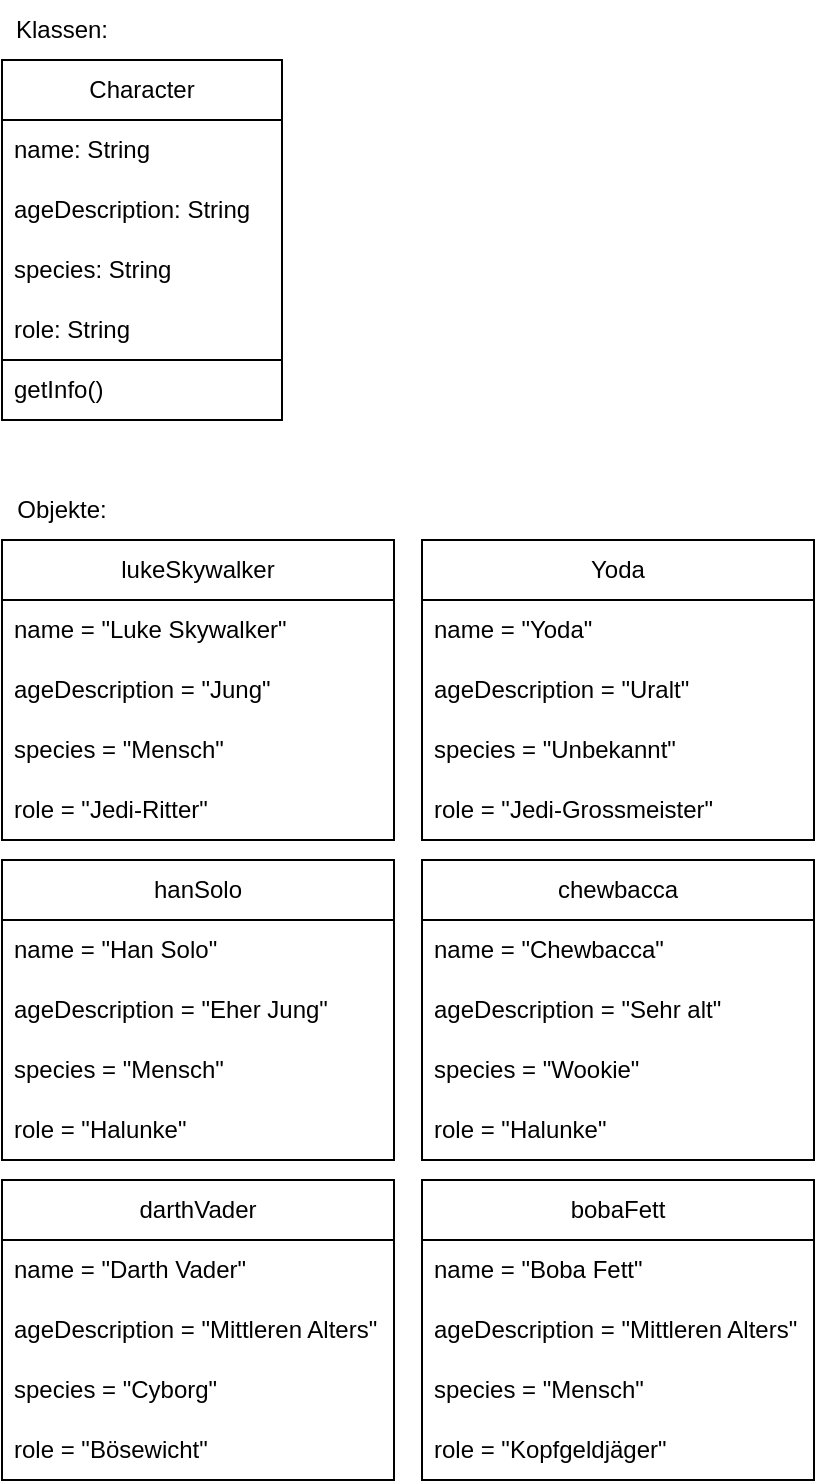 <mxfile version="24.0.4" type="device">
  <diagram name="Seite-1" id="If3NEkfdFbSu6qDgQxY4">
    <mxGraphModel dx="491" dy="653" grid="1" gridSize="10" guides="1" tooltips="1" connect="1" arrows="1" fold="1" page="1" pageScale="1" pageWidth="827" pageHeight="1169" math="0" shadow="0">
      <root>
        <mxCell id="0" />
        <mxCell id="1" parent="0" />
        <mxCell id="4BIHLkoG805efIbfqcqK-1" value="Character" style="swimlane;fontStyle=0;childLayout=stackLayout;horizontal=1;startSize=30;horizontalStack=0;resizeParent=1;resizeParentMax=0;resizeLast=0;collapsible=1;marginBottom=0;whiteSpace=wrap;html=1;" vertex="1" parent="1">
          <mxGeometry x="80" y="80" width="140" height="180" as="geometry" />
        </mxCell>
        <mxCell id="4BIHLkoG805efIbfqcqK-2" value="name: String" style="text;strokeColor=none;fillColor=none;align=left;verticalAlign=middle;spacingLeft=4;spacingRight=4;overflow=hidden;points=[[0,0.5],[1,0.5]];portConstraint=eastwest;rotatable=0;whiteSpace=wrap;html=1;" vertex="1" parent="4BIHLkoG805efIbfqcqK-1">
          <mxGeometry y="30" width="140" height="30" as="geometry" />
        </mxCell>
        <mxCell id="4BIHLkoG805efIbfqcqK-3" value="ageDescription: String" style="text;strokeColor=none;fillColor=none;align=left;verticalAlign=middle;spacingLeft=4;spacingRight=4;overflow=hidden;points=[[0,0.5],[1,0.5]];portConstraint=eastwest;rotatable=0;whiteSpace=wrap;html=1;" vertex="1" parent="4BIHLkoG805efIbfqcqK-1">
          <mxGeometry y="60" width="140" height="30" as="geometry" />
        </mxCell>
        <mxCell id="4BIHLkoG805efIbfqcqK-4" value="species: String" style="text;strokeColor=none;fillColor=none;align=left;verticalAlign=middle;spacingLeft=4;spacingRight=4;overflow=hidden;points=[[0,0.5],[1,0.5]];portConstraint=eastwest;rotatable=0;whiteSpace=wrap;html=1;" vertex="1" parent="4BIHLkoG805efIbfqcqK-1">
          <mxGeometry y="90" width="140" height="30" as="geometry" />
        </mxCell>
        <mxCell id="4BIHLkoG805efIbfqcqK-5" value="role: String" style="text;strokeColor=none;fillColor=none;align=left;verticalAlign=middle;spacingLeft=4;spacingRight=4;overflow=hidden;points=[[0,0.5],[1,0.5]];portConstraint=eastwest;rotatable=0;whiteSpace=wrap;html=1;" vertex="1" parent="4BIHLkoG805efIbfqcqK-1">
          <mxGeometry y="120" width="140" height="30" as="geometry" />
        </mxCell>
        <mxCell id="4BIHLkoG805efIbfqcqK-11" value="getInfo()" style="text;strokeColor=default;fillColor=none;align=left;verticalAlign=middle;spacingLeft=4;spacingRight=4;overflow=hidden;points=[[0,0.5],[1,0.5]];portConstraint=eastwest;rotatable=0;whiteSpace=wrap;html=1;strokeWidth=1;" vertex="1" parent="4BIHLkoG805efIbfqcqK-1">
          <mxGeometry y="150" width="140" height="30" as="geometry" />
        </mxCell>
        <mxCell id="4BIHLkoG805efIbfqcqK-6" value="lukeSkywalker" style="swimlane;fontStyle=0;childLayout=stackLayout;horizontal=1;startSize=30;horizontalStack=0;resizeParent=1;resizeParentMax=0;resizeLast=0;collapsible=1;marginBottom=0;whiteSpace=wrap;html=1;" vertex="1" parent="1">
          <mxGeometry x="80" y="320" width="196" height="150" as="geometry" />
        </mxCell>
        <mxCell id="4BIHLkoG805efIbfqcqK-7" value="name = &quot;Luke Skywalker&quot;" style="text;strokeColor=none;fillColor=none;align=left;verticalAlign=middle;spacingLeft=4;spacingRight=4;overflow=hidden;points=[[0,0.5],[1,0.5]];portConstraint=eastwest;rotatable=0;whiteSpace=wrap;html=1;" vertex="1" parent="4BIHLkoG805efIbfqcqK-6">
          <mxGeometry y="30" width="196" height="30" as="geometry" />
        </mxCell>
        <mxCell id="4BIHLkoG805efIbfqcqK-8" value="ageDescription = &quot;Jung&quot;" style="text;strokeColor=none;fillColor=none;align=left;verticalAlign=middle;spacingLeft=4;spacingRight=4;overflow=hidden;points=[[0,0.5],[1,0.5]];portConstraint=eastwest;rotatable=0;whiteSpace=wrap;html=1;" vertex="1" parent="4BIHLkoG805efIbfqcqK-6">
          <mxGeometry y="60" width="196" height="30" as="geometry" />
        </mxCell>
        <mxCell id="4BIHLkoG805efIbfqcqK-9" value="species = &quot;Mensch&quot;" style="text;strokeColor=none;fillColor=none;align=left;verticalAlign=middle;spacingLeft=4;spacingRight=4;overflow=hidden;points=[[0,0.5],[1,0.5]];portConstraint=eastwest;rotatable=0;whiteSpace=wrap;html=1;" vertex="1" parent="4BIHLkoG805efIbfqcqK-6">
          <mxGeometry y="90" width="196" height="30" as="geometry" />
        </mxCell>
        <mxCell id="4BIHLkoG805efIbfqcqK-10" value="role = &quot;Jedi-Ritter&quot;" style="text;strokeColor=none;fillColor=none;align=left;verticalAlign=middle;spacingLeft=4;spacingRight=4;overflow=hidden;points=[[0,0.5],[1,0.5]];portConstraint=eastwest;rotatable=0;whiteSpace=wrap;html=1;" vertex="1" parent="4BIHLkoG805efIbfqcqK-6">
          <mxGeometry y="120" width="196" height="30" as="geometry" />
        </mxCell>
        <mxCell id="4BIHLkoG805efIbfqcqK-13" value="hanSolo" style="swimlane;fontStyle=0;childLayout=stackLayout;horizontal=1;startSize=30;horizontalStack=0;resizeParent=1;resizeParentMax=0;resizeLast=0;collapsible=1;marginBottom=0;whiteSpace=wrap;html=1;" vertex="1" parent="1">
          <mxGeometry x="80" y="480" width="196" height="150" as="geometry" />
        </mxCell>
        <mxCell id="4BIHLkoG805efIbfqcqK-14" value="name = &quot;Han Solo&quot;" style="text;strokeColor=none;fillColor=none;align=left;verticalAlign=middle;spacingLeft=4;spacingRight=4;overflow=hidden;points=[[0,0.5],[1,0.5]];portConstraint=eastwest;rotatable=0;whiteSpace=wrap;html=1;" vertex="1" parent="4BIHLkoG805efIbfqcqK-13">
          <mxGeometry y="30" width="196" height="30" as="geometry" />
        </mxCell>
        <mxCell id="4BIHLkoG805efIbfqcqK-15" value="ageDescription = &quot;Eher Jung&quot;" style="text;strokeColor=none;fillColor=none;align=left;verticalAlign=middle;spacingLeft=4;spacingRight=4;overflow=hidden;points=[[0,0.5],[1,0.5]];portConstraint=eastwest;rotatable=0;whiteSpace=wrap;html=1;" vertex="1" parent="4BIHLkoG805efIbfqcqK-13">
          <mxGeometry y="60" width="196" height="30" as="geometry" />
        </mxCell>
        <mxCell id="4BIHLkoG805efIbfqcqK-16" value="species = &quot;Mensch&quot;" style="text;strokeColor=none;fillColor=none;align=left;verticalAlign=middle;spacingLeft=4;spacingRight=4;overflow=hidden;points=[[0,0.5],[1,0.5]];portConstraint=eastwest;rotatable=0;whiteSpace=wrap;html=1;" vertex="1" parent="4BIHLkoG805efIbfqcqK-13">
          <mxGeometry y="90" width="196" height="30" as="geometry" />
        </mxCell>
        <mxCell id="4BIHLkoG805efIbfqcqK-17" value="role = &quot;Halunke&quot;" style="text;strokeColor=none;fillColor=none;align=left;verticalAlign=middle;spacingLeft=4;spacingRight=4;overflow=hidden;points=[[0,0.5],[1,0.5]];portConstraint=eastwest;rotatable=0;whiteSpace=wrap;html=1;" vertex="1" parent="4BIHLkoG805efIbfqcqK-13">
          <mxGeometry y="120" width="196" height="30" as="geometry" />
        </mxCell>
        <mxCell id="4BIHLkoG805efIbfqcqK-18" value="Klassen:" style="text;html=1;align=center;verticalAlign=middle;whiteSpace=wrap;rounded=0;" vertex="1" parent="1">
          <mxGeometry x="80" y="50" width="60" height="30" as="geometry" />
        </mxCell>
        <mxCell id="4BIHLkoG805efIbfqcqK-19" value="Objekte:" style="text;html=1;align=center;verticalAlign=middle;whiteSpace=wrap;rounded=0;" vertex="1" parent="1">
          <mxGeometry x="80" y="290" width="60" height="30" as="geometry" />
        </mxCell>
        <mxCell id="4BIHLkoG805efIbfqcqK-20" value="darthVader" style="swimlane;fontStyle=0;childLayout=stackLayout;horizontal=1;startSize=30;horizontalStack=0;resizeParent=1;resizeParentMax=0;resizeLast=0;collapsible=1;marginBottom=0;whiteSpace=wrap;html=1;" vertex="1" parent="1">
          <mxGeometry x="80" y="640" width="196" height="150" as="geometry" />
        </mxCell>
        <mxCell id="4BIHLkoG805efIbfqcqK-21" value="name = &quot;Darth Vader&quot;" style="text;strokeColor=none;fillColor=none;align=left;verticalAlign=middle;spacingLeft=4;spacingRight=4;overflow=hidden;points=[[0,0.5],[1,0.5]];portConstraint=eastwest;rotatable=0;whiteSpace=wrap;html=1;" vertex="1" parent="4BIHLkoG805efIbfqcqK-20">
          <mxGeometry y="30" width="196" height="30" as="geometry" />
        </mxCell>
        <mxCell id="4BIHLkoG805efIbfqcqK-22" value="ageDescription = &quot;Mittleren Alters&quot;" style="text;strokeColor=none;fillColor=none;align=left;verticalAlign=middle;spacingLeft=4;spacingRight=4;overflow=hidden;points=[[0,0.5],[1,0.5]];portConstraint=eastwest;rotatable=0;whiteSpace=wrap;html=1;" vertex="1" parent="4BIHLkoG805efIbfqcqK-20">
          <mxGeometry y="60" width="196" height="30" as="geometry" />
        </mxCell>
        <mxCell id="4BIHLkoG805efIbfqcqK-23" value="species = &quot;Cyborg&quot;" style="text;strokeColor=none;fillColor=none;align=left;verticalAlign=middle;spacingLeft=4;spacingRight=4;overflow=hidden;points=[[0,0.5],[1,0.5]];portConstraint=eastwest;rotatable=0;whiteSpace=wrap;html=1;" vertex="1" parent="4BIHLkoG805efIbfqcqK-20">
          <mxGeometry y="90" width="196" height="30" as="geometry" />
        </mxCell>
        <mxCell id="4BIHLkoG805efIbfqcqK-24" value="role = &quot;Bösewicht&quot;" style="text;strokeColor=none;fillColor=none;align=left;verticalAlign=middle;spacingLeft=4;spacingRight=4;overflow=hidden;points=[[0,0.5],[1,0.5]];portConstraint=eastwest;rotatable=0;whiteSpace=wrap;html=1;" vertex="1" parent="4BIHLkoG805efIbfqcqK-20">
          <mxGeometry y="120" width="196" height="30" as="geometry" />
        </mxCell>
        <mxCell id="4BIHLkoG805efIbfqcqK-25" value="Yoda" style="swimlane;fontStyle=0;childLayout=stackLayout;horizontal=1;startSize=30;horizontalStack=0;resizeParent=1;resizeParentMax=0;resizeLast=0;collapsible=1;marginBottom=0;whiteSpace=wrap;html=1;" vertex="1" parent="1">
          <mxGeometry x="290" y="320" width="196" height="150" as="geometry" />
        </mxCell>
        <mxCell id="4BIHLkoG805efIbfqcqK-26" value="name = &quot;Yoda&quot;" style="text;strokeColor=none;fillColor=none;align=left;verticalAlign=middle;spacingLeft=4;spacingRight=4;overflow=hidden;points=[[0,0.5],[1,0.5]];portConstraint=eastwest;rotatable=0;whiteSpace=wrap;html=1;" vertex="1" parent="4BIHLkoG805efIbfqcqK-25">
          <mxGeometry y="30" width="196" height="30" as="geometry" />
        </mxCell>
        <mxCell id="4BIHLkoG805efIbfqcqK-27" value="ageDescription = &quot;Uralt&quot;" style="text;strokeColor=none;fillColor=none;align=left;verticalAlign=middle;spacingLeft=4;spacingRight=4;overflow=hidden;points=[[0,0.5],[1,0.5]];portConstraint=eastwest;rotatable=0;whiteSpace=wrap;html=1;" vertex="1" parent="4BIHLkoG805efIbfqcqK-25">
          <mxGeometry y="60" width="196" height="30" as="geometry" />
        </mxCell>
        <mxCell id="4BIHLkoG805efIbfqcqK-28" value="species = &quot;Unbekannt&quot;" style="text;strokeColor=none;fillColor=none;align=left;verticalAlign=middle;spacingLeft=4;spacingRight=4;overflow=hidden;points=[[0,0.5],[1,0.5]];portConstraint=eastwest;rotatable=0;whiteSpace=wrap;html=1;" vertex="1" parent="4BIHLkoG805efIbfqcqK-25">
          <mxGeometry y="90" width="196" height="30" as="geometry" />
        </mxCell>
        <mxCell id="4BIHLkoG805efIbfqcqK-29" value="role = &quot;Jedi-Grossmeister&quot;" style="text;strokeColor=none;fillColor=none;align=left;verticalAlign=middle;spacingLeft=4;spacingRight=4;overflow=hidden;points=[[0,0.5],[1,0.5]];portConstraint=eastwest;rotatable=0;whiteSpace=wrap;html=1;" vertex="1" parent="4BIHLkoG805efIbfqcqK-25">
          <mxGeometry y="120" width="196" height="30" as="geometry" />
        </mxCell>
        <mxCell id="4BIHLkoG805efIbfqcqK-30" value="chewbacca" style="swimlane;fontStyle=0;childLayout=stackLayout;horizontal=1;startSize=30;horizontalStack=0;resizeParent=1;resizeParentMax=0;resizeLast=0;collapsible=1;marginBottom=0;whiteSpace=wrap;html=1;" vertex="1" parent="1">
          <mxGeometry x="290" y="480" width="196" height="150" as="geometry" />
        </mxCell>
        <mxCell id="4BIHLkoG805efIbfqcqK-31" value="name = &quot;Chewbacca&quot;" style="text;strokeColor=none;fillColor=none;align=left;verticalAlign=middle;spacingLeft=4;spacingRight=4;overflow=hidden;points=[[0,0.5],[1,0.5]];portConstraint=eastwest;rotatable=0;whiteSpace=wrap;html=1;" vertex="1" parent="4BIHLkoG805efIbfqcqK-30">
          <mxGeometry y="30" width="196" height="30" as="geometry" />
        </mxCell>
        <mxCell id="4BIHLkoG805efIbfqcqK-32" value="ageDescription = &quot;Sehr alt&quot;" style="text;strokeColor=none;fillColor=none;align=left;verticalAlign=middle;spacingLeft=4;spacingRight=4;overflow=hidden;points=[[0,0.5],[1,0.5]];portConstraint=eastwest;rotatable=0;whiteSpace=wrap;html=1;" vertex="1" parent="4BIHLkoG805efIbfqcqK-30">
          <mxGeometry y="60" width="196" height="30" as="geometry" />
        </mxCell>
        <mxCell id="4BIHLkoG805efIbfqcqK-33" value="species = &quot;Wookie&quot;" style="text;strokeColor=none;fillColor=none;align=left;verticalAlign=middle;spacingLeft=4;spacingRight=4;overflow=hidden;points=[[0,0.5],[1,0.5]];portConstraint=eastwest;rotatable=0;whiteSpace=wrap;html=1;" vertex="1" parent="4BIHLkoG805efIbfqcqK-30">
          <mxGeometry y="90" width="196" height="30" as="geometry" />
        </mxCell>
        <mxCell id="4BIHLkoG805efIbfqcqK-34" value="role = &quot;Halunke&quot;" style="text;strokeColor=none;fillColor=none;align=left;verticalAlign=middle;spacingLeft=4;spacingRight=4;overflow=hidden;points=[[0,0.5],[1,0.5]];portConstraint=eastwest;rotatable=0;whiteSpace=wrap;html=1;" vertex="1" parent="4BIHLkoG805efIbfqcqK-30">
          <mxGeometry y="120" width="196" height="30" as="geometry" />
        </mxCell>
        <mxCell id="4BIHLkoG805efIbfqcqK-35" value="bobaFett" style="swimlane;fontStyle=0;childLayout=stackLayout;horizontal=1;startSize=30;horizontalStack=0;resizeParent=1;resizeParentMax=0;resizeLast=0;collapsible=1;marginBottom=0;whiteSpace=wrap;html=1;" vertex="1" parent="1">
          <mxGeometry x="290" y="640" width="196" height="150" as="geometry" />
        </mxCell>
        <mxCell id="4BIHLkoG805efIbfqcqK-36" value="name = &quot;Boba Fett&quot;" style="text;strokeColor=none;fillColor=none;align=left;verticalAlign=middle;spacingLeft=4;spacingRight=4;overflow=hidden;points=[[0,0.5],[1,0.5]];portConstraint=eastwest;rotatable=0;whiteSpace=wrap;html=1;" vertex="1" parent="4BIHLkoG805efIbfqcqK-35">
          <mxGeometry y="30" width="196" height="30" as="geometry" />
        </mxCell>
        <mxCell id="4BIHLkoG805efIbfqcqK-37" value="ageDescription = &quot;Mittleren Alters&quot;" style="text;strokeColor=none;fillColor=none;align=left;verticalAlign=middle;spacingLeft=4;spacingRight=4;overflow=hidden;points=[[0,0.5],[1,0.5]];portConstraint=eastwest;rotatable=0;whiteSpace=wrap;html=1;" vertex="1" parent="4BIHLkoG805efIbfqcqK-35">
          <mxGeometry y="60" width="196" height="30" as="geometry" />
        </mxCell>
        <mxCell id="4BIHLkoG805efIbfqcqK-38" value="species = &quot;Mensch&quot;" style="text;strokeColor=none;fillColor=none;align=left;verticalAlign=middle;spacingLeft=4;spacingRight=4;overflow=hidden;points=[[0,0.5],[1,0.5]];portConstraint=eastwest;rotatable=0;whiteSpace=wrap;html=1;" vertex="1" parent="4BIHLkoG805efIbfqcqK-35">
          <mxGeometry y="90" width="196" height="30" as="geometry" />
        </mxCell>
        <mxCell id="4BIHLkoG805efIbfqcqK-39" value="role = &quot;Kopfgeldjäger&quot;" style="text;strokeColor=none;fillColor=none;align=left;verticalAlign=middle;spacingLeft=4;spacingRight=4;overflow=hidden;points=[[0,0.5],[1,0.5]];portConstraint=eastwest;rotatable=0;whiteSpace=wrap;html=1;" vertex="1" parent="4BIHLkoG805efIbfqcqK-35">
          <mxGeometry y="120" width="196" height="30" as="geometry" />
        </mxCell>
      </root>
    </mxGraphModel>
  </diagram>
</mxfile>
